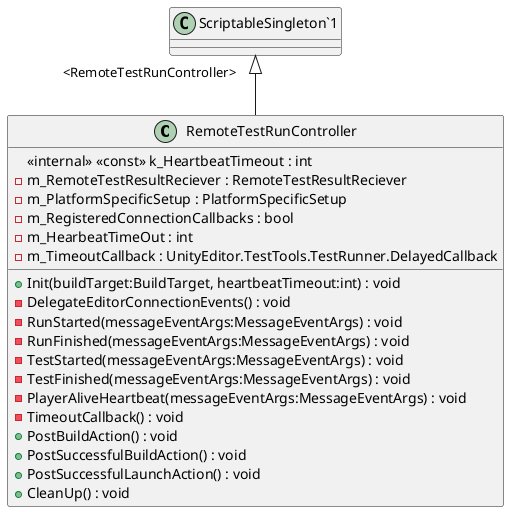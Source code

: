 @startuml
class RemoteTestRunController {
    <<internal>> <<const>> k_HeartbeatTimeout : int
    - m_RemoteTestResultReciever : RemoteTestResultReciever
    - m_PlatformSpecificSetup : PlatformSpecificSetup
    - m_RegisteredConnectionCallbacks : bool
    - m_HearbeatTimeOut : int
    - m_TimeoutCallback : UnityEditor.TestTools.TestRunner.DelayedCallback
    + Init(buildTarget:BuildTarget, heartbeatTimeout:int) : void
    - DelegateEditorConnectionEvents() : void
    - RunStarted(messageEventArgs:MessageEventArgs) : void
    - RunFinished(messageEventArgs:MessageEventArgs) : void
    - TestStarted(messageEventArgs:MessageEventArgs) : void
    - TestFinished(messageEventArgs:MessageEventArgs) : void
    - PlayerAliveHeartbeat(messageEventArgs:MessageEventArgs) : void
    - TimeoutCallback() : void
    + PostBuildAction() : void
    + PostSuccessfulBuildAction() : void
    + PostSuccessfulLaunchAction() : void
    + CleanUp() : void
}
"ScriptableSingleton`1" "<RemoteTestRunController>" <|-- RemoteTestRunController
@enduml
